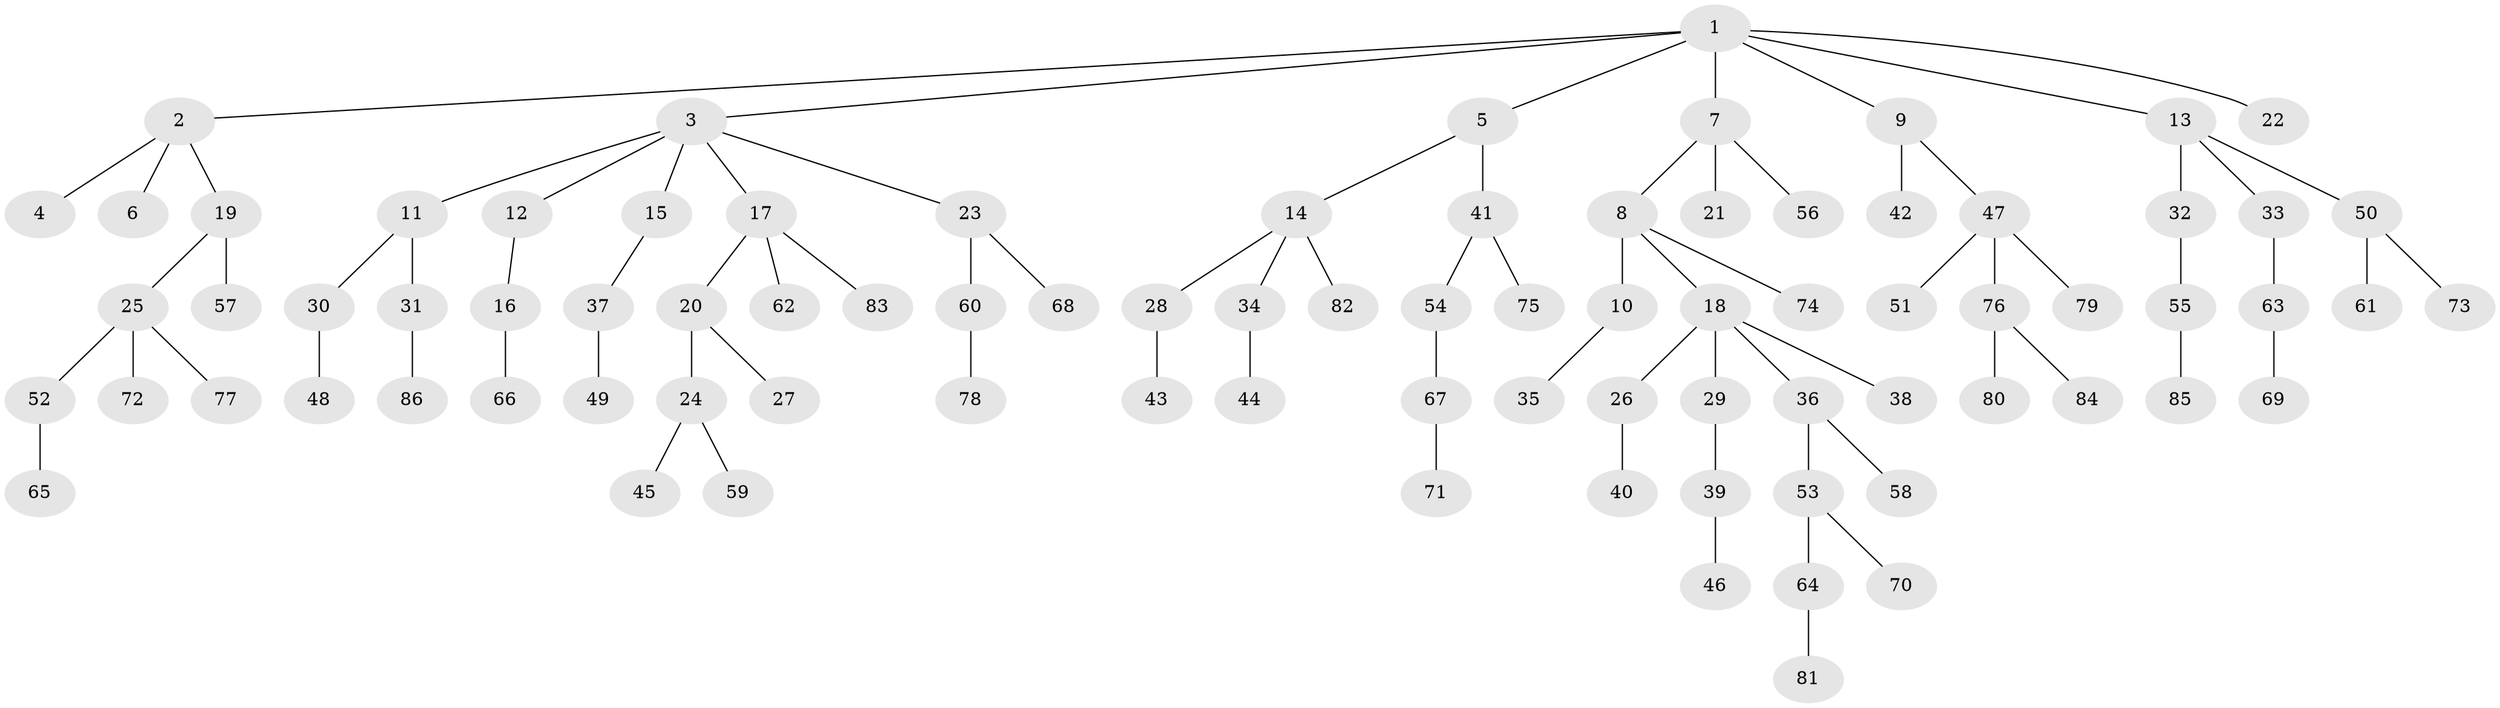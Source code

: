 // coarse degree distribution, {1: 0.8235294117647058, 2: 0.08823529411764706, 10: 0.029411764705882353, 4: 0.029411764705882353, 18: 0.029411764705882353}
// Generated by graph-tools (version 1.1) at 2025/56/03/04/25 21:56:57]
// undirected, 86 vertices, 85 edges
graph export_dot {
graph [start="1"]
  node [color=gray90,style=filled];
  1;
  2;
  3;
  4;
  5;
  6;
  7;
  8;
  9;
  10;
  11;
  12;
  13;
  14;
  15;
  16;
  17;
  18;
  19;
  20;
  21;
  22;
  23;
  24;
  25;
  26;
  27;
  28;
  29;
  30;
  31;
  32;
  33;
  34;
  35;
  36;
  37;
  38;
  39;
  40;
  41;
  42;
  43;
  44;
  45;
  46;
  47;
  48;
  49;
  50;
  51;
  52;
  53;
  54;
  55;
  56;
  57;
  58;
  59;
  60;
  61;
  62;
  63;
  64;
  65;
  66;
  67;
  68;
  69;
  70;
  71;
  72;
  73;
  74;
  75;
  76;
  77;
  78;
  79;
  80;
  81;
  82;
  83;
  84;
  85;
  86;
  1 -- 2;
  1 -- 3;
  1 -- 5;
  1 -- 7;
  1 -- 9;
  1 -- 13;
  1 -- 22;
  2 -- 4;
  2 -- 6;
  2 -- 19;
  3 -- 11;
  3 -- 12;
  3 -- 15;
  3 -- 17;
  3 -- 23;
  5 -- 14;
  5 -- 41;
  7 -- 8;
  7 -- 21;
  7 -- 56;
  8 -- 10;
  8 -- 18;
  8 -- 74;
  9 -- 42;
  9 -- 47;
  10 -- 35;
  11 -- 30;
  11 -- 31;
  12 -- 16;
  13 -- 32;
  13 -- 33;
  13 -- 50;
  14 -- 28;
  14 -- 34;
  14 -- 82;
  15 -- 37;
  16 -- 66;
  17 -- 20;
  17 -- 62;
  17 -- 83;
  18 -- 26;
  18 -- 29;
  18 -- 36;
  18 -- 38;
  19 -- 25;
  19 -- 57;
  20 -- 24;
  20 -- 27;
  23 -- 60;
  23 -- 68;
  24 -- 45;
  24 -- 59;
  25 -- 52;
  25 -- 72;
  25 -- 77;
  26 -- 40;
  28 -- 43;
  29 -- 39;
  30 -- 48;
  31 -- 86;
  32 -- 55;
  33 -- 63;
  34 -- 44;
  36 -- 53;
  36 -- 58;
  37 -- 49;
  39 -- 46;
  41 -- 54;
  41 -- 75;
  47 -- 51;
  47 -- 76;
  47 -- 79;
  50 -- 61;
  50 -- 73;
  52 -- 65;
  53 -- 64;
  53 -- 70;
  54 -- 67;
  55 -- 85;
  60 -- 78;
  63 -- 69;
  64 -- 81;
  67 -- 71;
  76 -- 80;
  76 -- 84;
}

